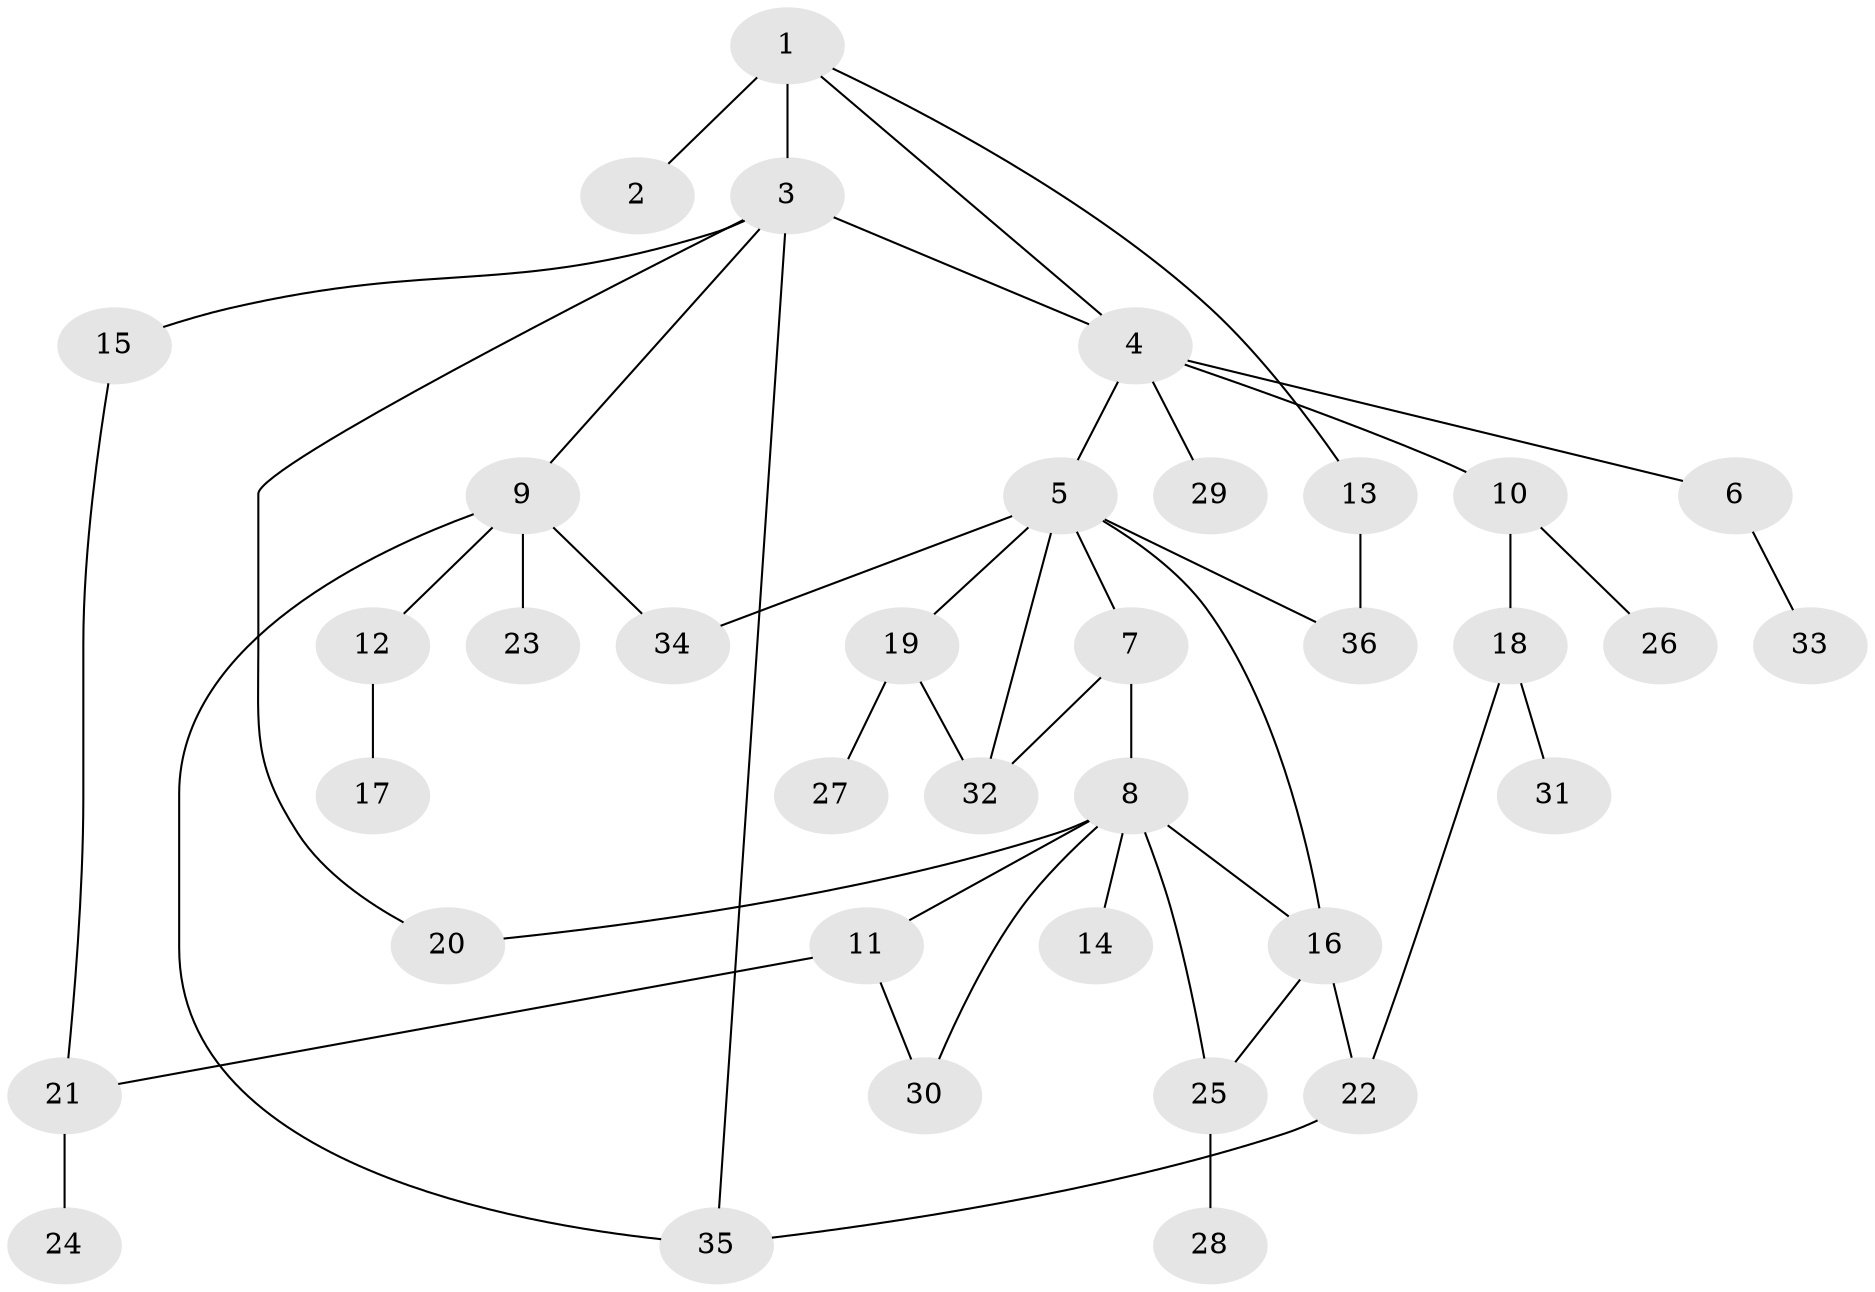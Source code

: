// original degree distribution, {8: 0.014084507042253521, 2: 0.2535211267605634, 7: 0.014084507042253521, 4: 0.1267605633802817, 6: 0.014084507042253521, 5: 0.028169014084507043, 3: 0.16901408450704225, 1: 0.38028169014084506}
// Generated by graph-tools (version 1.1) at 2025/34/03/09/25 02:34:15]
// undirected, 36 vertices, 48 edges
graph export_dot {
graph [start="1"]
  node [color=gray90,style=filled];
  1;
  2;
  3;
  4;
  5;
  6;
  7;
  8;
  9;
  10;
  11;
  12;
  13;
  14;
  15;
  16;
  17;
  18;
  19;
  20;
  21;
  22;
  23;
  24;
  25;
  26;
  27;
  28;
  29;
  30;
  31;
  32;
  33;
  34;
  35;
  36;
  1 -- 2 [weight=1.0];
  1 -- 3 [weight=4.0];
  1 -- 4 [weight=1.0];
  1 -- 13 [weight=1.0];
  3 -- 4 [weight=1.0];
  3 -- 9 [weight=1.0];
  3 -- 15 [weight=1.0];
  3 -- 20 [weight=1.0];
  3 -- 35 [weight=1.0];
  4 -- 5 [weight=1.0];
  4 -- 6 [weight=1.0];
  4 -- 10 [weight=1.0];
  4 -- 29 [weight=1.0];
  5 -- 7 [weight=3.0];
  5 -- 16 [weight=1.0];
  5 -- 19 [weight=1.0];
  5 -- 32 [weight=1.0];
  5 -- 34 [weight=1.0];
  5 -- 36 [weight=1.0];
  6 -- 33 [weight=1.0];
  7 -- 8 [weight=1.0];
  7 -- 32 [weight=1.0];
  8 -- 11 [weight=1.0];
  8 -- 14 [weight=3.0];
  8 -- 16 [weight=1.0];
  8 -- 20 [weight=1.0];
  8 -- 25 [weight=1.0];
  8 -- 30 [weight=1.0];
  9 -- 12 [weight=1.0];
  9 -- 23 [weight=1.0];
  9 -- 34 [weight=1.0];
  9 -- 35 [weight=1.0];
  10 -- 18 [weight=1.0];
  10 -- 26 [weight=1.0];
  11 -- 21 [weight=1.0];
  11 -- 30 [weight=1.0];
  12 -- 17 [weight=1.0];
  13 -- 36 [weight=2.0];
  15 -- 21 [weight=1.0];
  16 -- 22 [weight=1.0];
  16 -- 25 [weight=1.0];
  18 -- 22 [weight=1.0];
  18 -- 31 [weight=1.0];
  19 -- 27 [weight=1.0];
  19 -- 32 [weight=1.0];
  21 -- 24 [weight=1.0];
  22 -- 35 [weight=1.0];
  25 -- 28 [weight=1.0];
}
